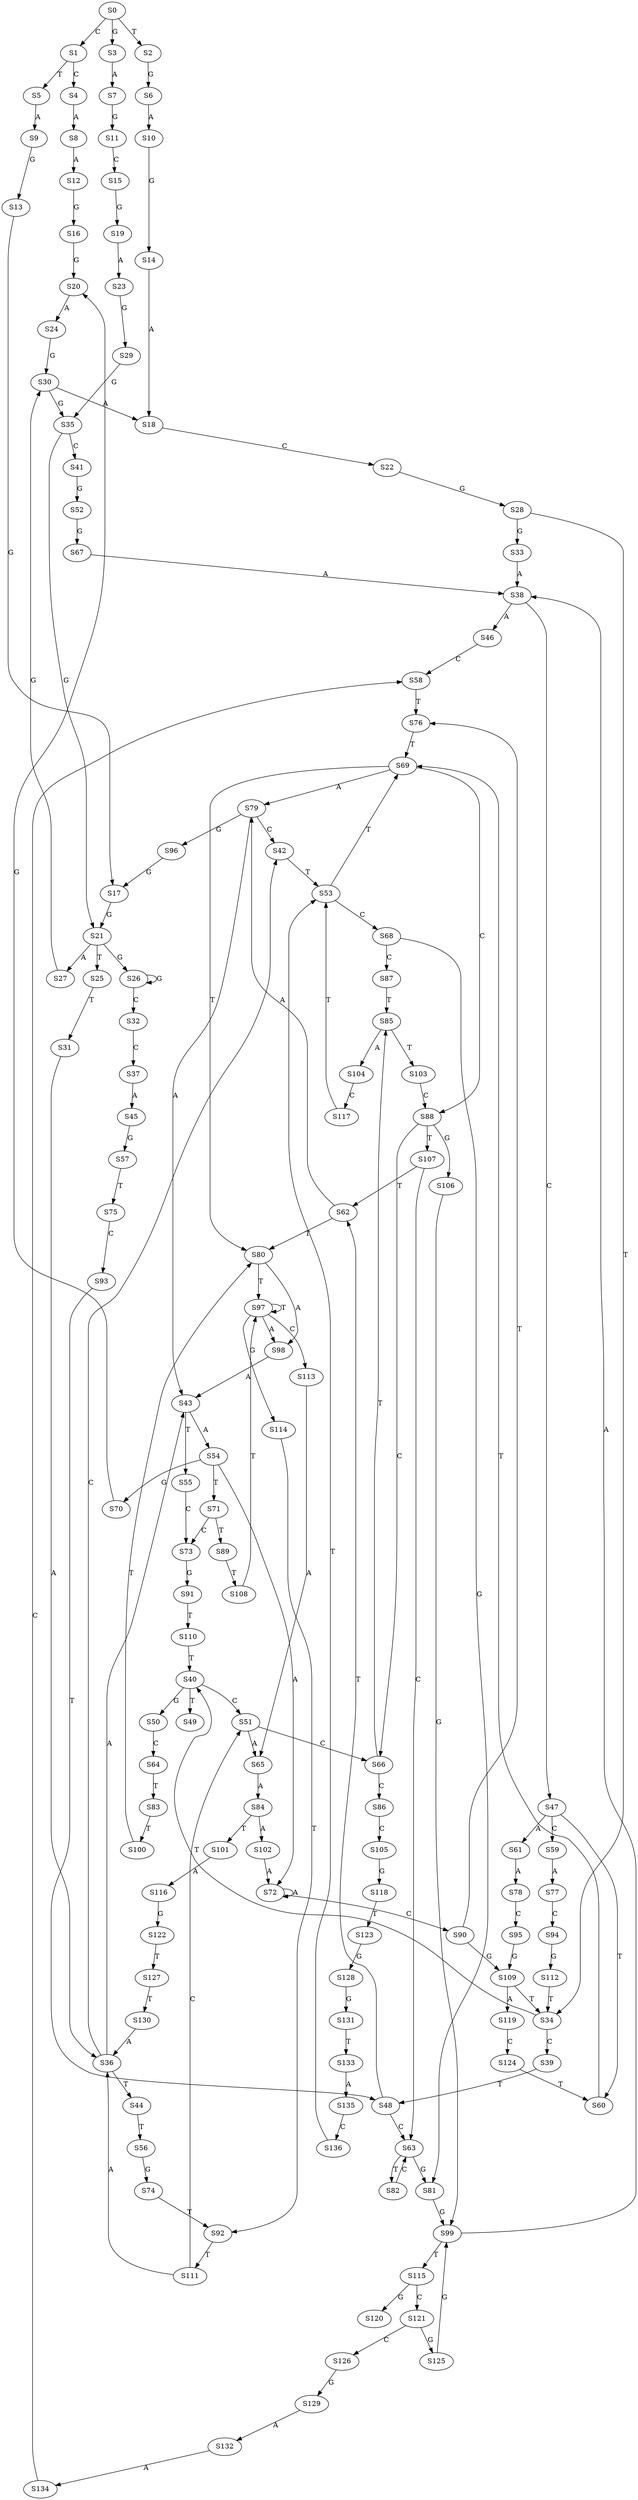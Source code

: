 strict digraph  {
	S0 -> S1 [ label = C ];
	S0 -> S2 [ label = T ];
	S0 -> S3 [ label = G ];
	S1 -> S4 [ label = C ];
	S1 -> S5 [ label = T ];
	S2 -> S6 [ label = G ];
	S3 -> S7 [ label = A ];
	S4 -> S8 [ label = A ];
	S5 -> S9 [ label = A ];
	S6 -> S10 [ label = A ];
	S7 -> S11 [ label = G ];
	S8 -> S12 [ label = A ];
	S9 -> S13 [ label = G ];
	S10 -> S14 [ label = G ];
	S11 -> S15 [ label = C ];
	S12 -> S16 [ label = G ];
	S13 -> S17 [ label = G ];
	S14 -> S18 [ label = A ];
	S15 -> S19 [ label = G ];
	S16 -> S20 [ label = G ];
	S17 -> S21 [ label = G ];
	S18 -> S22 [ label = C ];
	S19 -> S23 [ label = A ];
	S20 -> S24 [ label = A ];
	S21 -> S25 [ label = T ];
	S21 -> S26 [ label = G ];
	S21 -> S27 [ label = A ];
	S22 -> S28 [ label = G ];
	S23 -> S29 [ label = G ];
	S24 -> S30 [ label = G ];
	S25 -> S31 [ label = T ];
	S26 -> S32 [ label = C ];
	S26 -> S26 [ label = G ];
	S27 -> S30 [ label = G ];
	S28 -> S33 [ label = G ];
	S28 -> S34 [ label = T ];
	S29 -> S35 [ label = G ];
	S30 -> S35 [ label = G ];
	S30 -> S18 [ label = A ];
	S31 -> S36 [ label = A ];
	S32 -> S37 [ label = C ];
	S33 -> S38 [ label = A ];
	S34 -> S39 [ label = C ];
	S34 -> S40 [ label = T ];
	S35 -> S21 [ label = G ];
	S35 -> S41 [ label = C ];
	S36 -> S42 [ label = C ];
	S36 -> S43 [ label = A ];
	S36 -> S44 [ label = T ];
	S37 -> S45 [ label = A ];
	S38 -> S46 [ label = A ];
	S38 -> S47 [ label = C ];
	S39 -> S48 [ label = T ];
	S40 -> S49 [ label = T ];
	S40 -> S50 [ label = G ];
	S40 -> S51 [ label = C ];
	S41 -> S52 [ label = G ];
	S42 -> S53 [ label = T ];
	S43 -> S54 [ label = A ];
	S43 -> S55 [ label = T ];
	S44 -> S56 [ label = T ];
	S45 -> S57 [ label = G ];
	S46 -> S58 [ label = C ];
	S47 -> S59 [ label = C ];
	S47 -> S60 [ label = T ];
	S47 -> S61 [ label = A ];
	S48 -> S62 [ label = T ];
	S48 -> S63 [ label = C ];
	S50 -> S64 [ label = C ];
	S51 -> S65 [ label = A ];
	S51 -> S66 [ label = C ];
	S52 -> S67 [ label = G ];
	S53 -> S68 [ label = C ];
	S53 -> S69 [ label = T ];
	S54 -> S70 [ label = G ];
	S54 -> S71 [ label = T ];
	S54 -> S72 [ label = A ];
	S55 -> S73 [ label = C ];
	S56 -> S74 [ label = G ];
	S57 -> S75 [ label = T ];
	S58 -> S76 [ label = T ];
	S59 -> S77 [ label = A ];
	S60 -> S69 [ label = T ];
	S61 -> S78 [ label = A ];
	S62 -> S79 [ label = A ];
	S62 -> S80 [ label = T ];
	S63 -> S81 [ label = G ];
	S63 -> S82 [ label = T ];
	S64 -> S83 [ label = T ];
	S65 -> S84 [ label = A ];
	S66 -> S85 [ label = T ];
	S66 -> S86 [ label = C ];
	S67 -> S38 [ label = A ];
	S68 -> S81 [ label = G ];
	S68 -> S87 [ label = C ];
	S69 -> S88 [ label = C ];
	S69 -> S79 [ label = A ];
	S69 -> S80 [ label = T ];
	S70 -> S20 [ label = G ];
	S71 -> S73 [ label = C ];
	S71 -> S89 [ label = T ];
	S72 -> S90 [ label = C ];
	S72 -> S72 [ label = A ];
	S73 -> S91 [ label = G ];
	S74 -> S92 [ label = T ];
	S75 -> S93 [ label = C ];
	S76 -> S69 [ label = T ];
	S77 -> S94 [ label = C ];
	S78 -> S95 [ label = C ];
	S79 -> S43 [ label = A ];
	S79 -> S42 [ label = C ];
	S79 -> S96 [ label = G ];
	S80 -> S97 [ label = T ];
	S80 -> S98 [ label = A ];
	S81 -> S99 [ label = G ];
	S82 -> S63 [ label = C ];
	S83 -> S100 [ label = T ];
	S84 -> S101 [ label = T ];
	S84 -> S102 [ label = A ];
	S85 -> S103 [ label = T ];
	S85 -> S104 [ label = A ];
	S86 -> S105 [ label = C ];
	S87 -> S85 [ label = T ];
	S88 -> S106 [ label = G ];
	S88 -> S66 [ label = C ];
	S88 -> S107 [ label = T ];
	S89 -> S108 [ label = T ];
	S90 -> S76 [ label = T ];
	S90 -> S109 [ label = G ];
	S91 -> S110 [ label = T ];
	S92 -> S111 [ label = T ];
	S93 -> S48 [ label = T ];
	S94 -> S112 [ label = G ];
	S95 -> S109 [ label = G ];
	S96 -> S17 [ label = G ];
	S97 -> S113 [ label = C ];
	S97 -> S97 [ label = T ];
	S97 -> S114 [ label = G ];
	S97 -> S98 [ label = A ];
	S98 -> S43 [ label = A ];
	S99 -> S115 [ label = T ];
	S99 -> S38 [ label = A ];
	S100 -> S80 [ label = T ];
	S101 -> S116 [ label = A ];
	S102 -> S72 [ label = A ];
	S103 -> S88 [ label = C ];
	S104 -> S117 [ label = C ];
	S105 -> S118 [ label = G ];
	S106 -> S99 [ label = G ];
	S107 -> S62 [ label = T ];
	S107 -> S63 [ label = C ];
	S108 -> S97 [ label = T ];
	S109 -> S119 [ label = A ];
	S109 -> S34 [ label = T ];
	S110 -> S40 [ label = T ];
	S111 -> S36 [ label = A ];
	S111 -> S51 [ label = C ];
	S112 -> S34 [ label = T ];
	S113 -> S65 [ label = A ];
	S114 -> S92 [ label = T ];
	S115 -> S120 [ label = G ];
	S115 -> S121 [ label = C ];
	S116 -> S122 [ label = G ];
	S117 -> S53 [ label = T ];
	S118 -> S123 [ label = T ];
	S119 -> S124 [ label = C ];
	S121 -> S125 [ label = G ];
	S121 -> S126 [ label = C ];
	S122 -> S127 [ label = T ];
	S123 -> S128 [ label = G ];
	S124 -> S60 [ label = T ];
	S125 -> S99 [ label = G ];
	S126 -> S129 [ label = G ];
	S127 -> S130 [ label = T ];
	S128 -> S131 [ label = G ];
	S129 -> S132 [ label = A ];
	S130 -> S36 [ label = A ];
	S131 -> S133 [ label = T ];
	S132 -> S134 [ label = A ];
	S133 -> S135 [ label = A ];
	S134 -> S58 [ label = C ];
	S135 -> S136 [ label = C ];
	S136 -> S53 [ label = T ];
}
